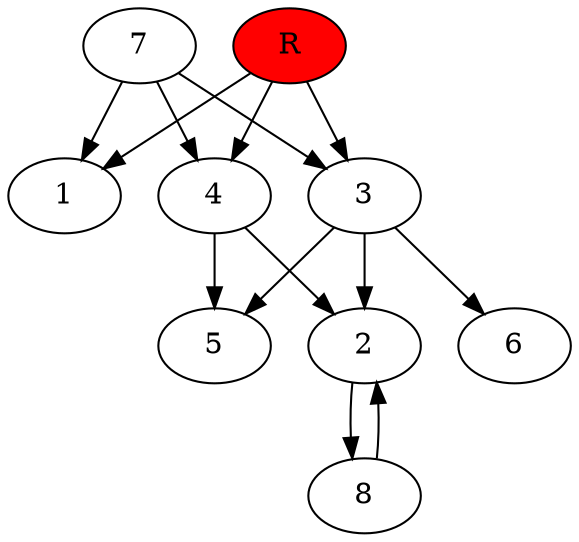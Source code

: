 digraph prb17380 {
	1
	2
	3
	4
	5
	6
	7
	8
	R [fillcolor="#ff0000" style=filled]
	2 -> 8
	3 -> 2
	3 -> 5
	3 -> 6
	4 -> 2
	4 -> 5
	7 -> 1
	7 -> 3
	7 -> 4
	8 -> 2
	R -> 1
	R -> 3
	R -> 4
}

